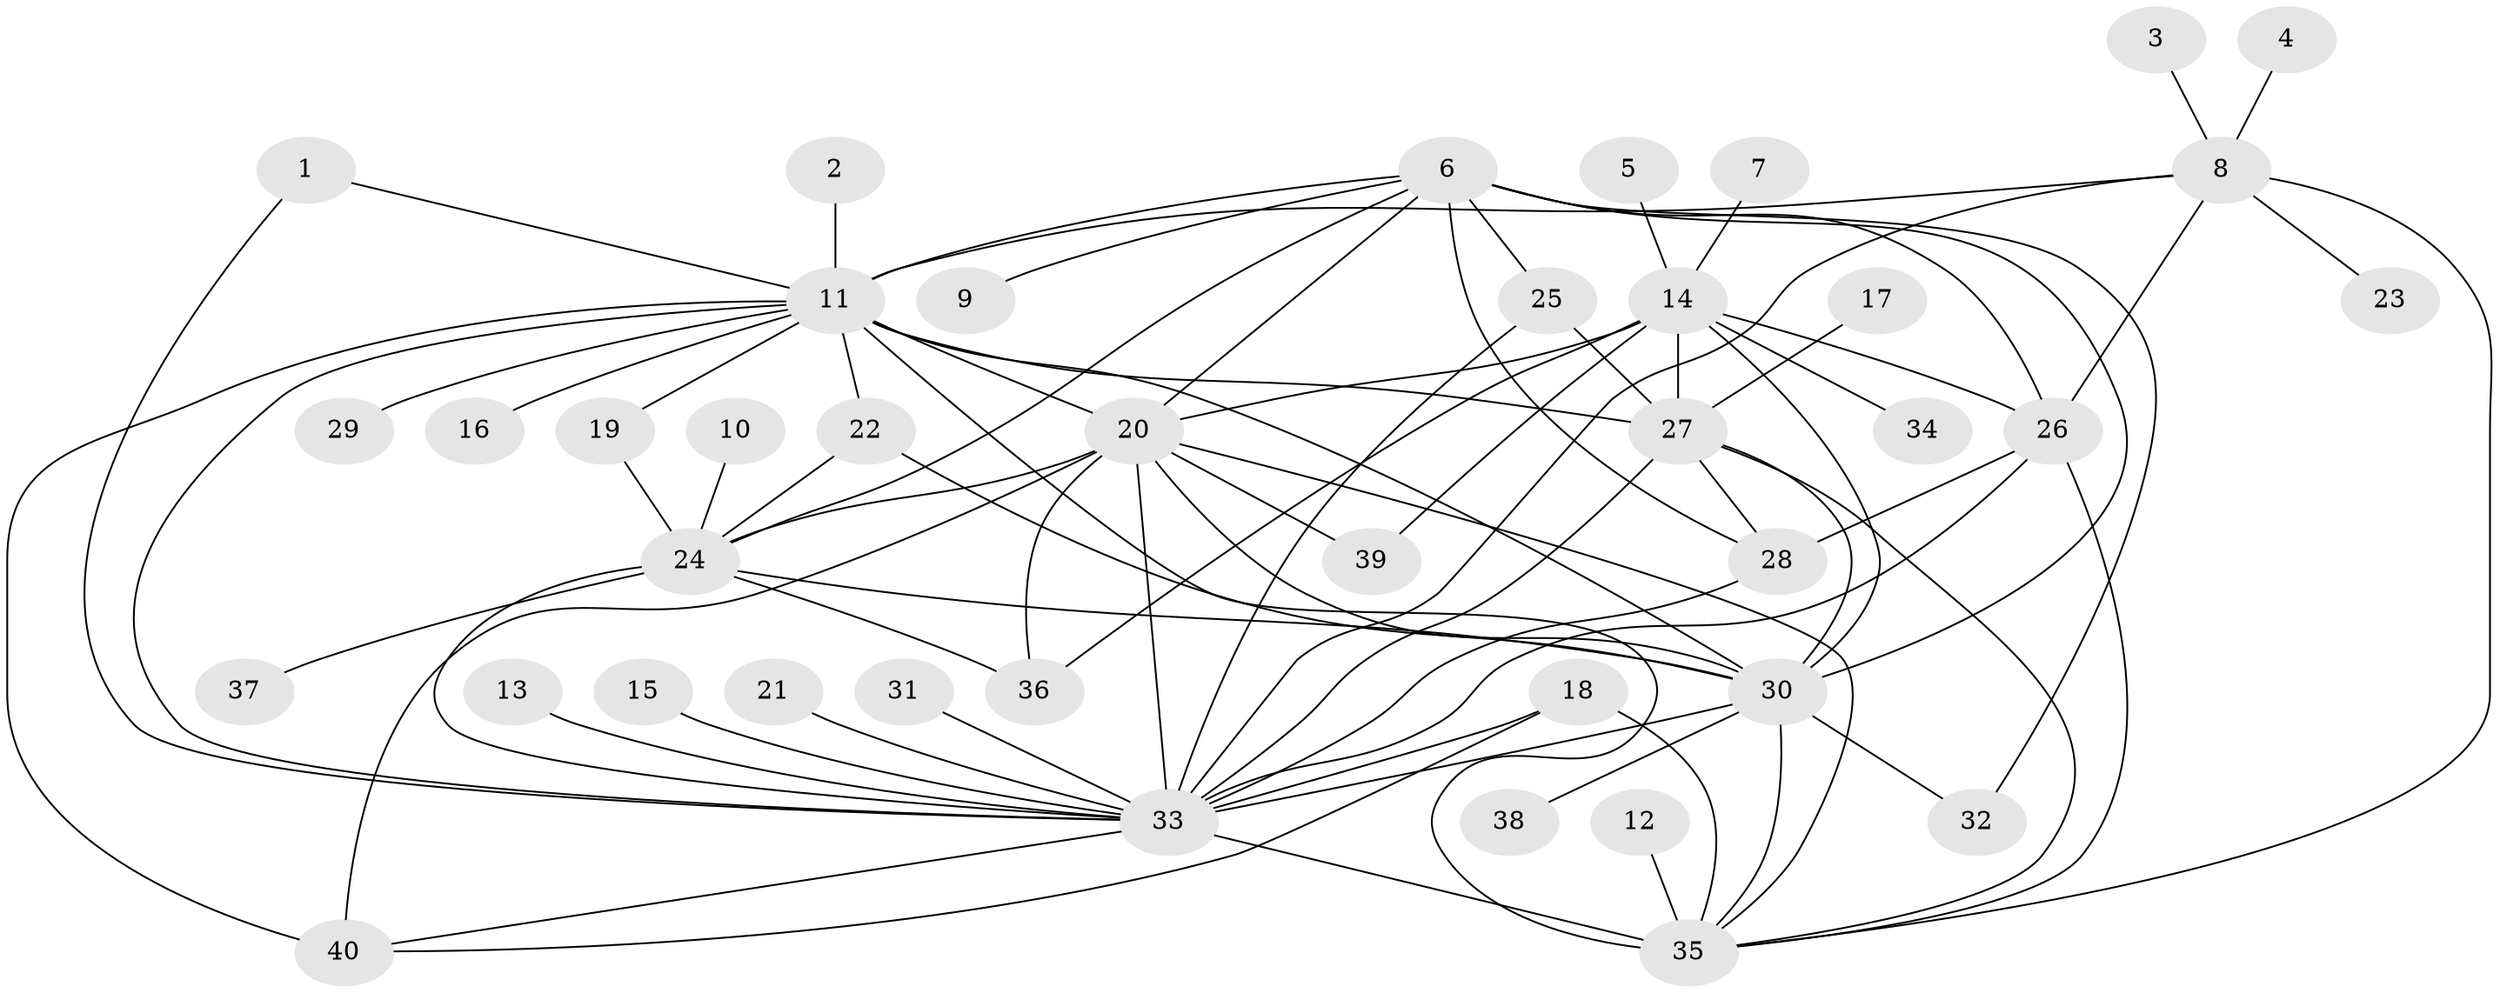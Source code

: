 // original degree distribution, {17: 0.007518796992481203, 23: 0.007518796992481203, 13: 0.015037593984962405, 1: 0.45864661654135336, 3: 0.07518796992481203, 9: 0.007518796992481203, 26: 0.007518796992481203, 7: 0.007518796992481203, 11: 0.007518796992481203, 6: 0.03007518796992481, 2: 0.2781954887218045, 4: 0.022556390977443608, 5: 0.06015037593984962, 8: 0.015037593984962405}
// Generated by graph-tools (version 1.1) at 2025/36/03/04/25 23:36:55]
// undirected, 40 vertices, 78 edges
graph export_dot {
  node [color=gray90,style=filled];
  1;
  2;
  3;
  4;
  5;
  6;
  7;
  8;
  9;
  10;
  11;
  12;
  13;
  14;
  15;
  16;
  17;
  18;
  19;
  20;
  21;
  22;
  23;
  24;
  25;
  26;
  27;
  28;
  29;
  30;
  31;
  32;
  33;
  34;
  35;
  36;
  37;
  38;
  39;
  40;
  1 -- 11 [weight=1.0];
  1 -- 33 [weight=1.0];
  2 -- 11 [weight=1.0];
  3 -- 8 [weight=1.0];
  4 -- 8 [weight=1.0];
  5 -- 14 [weight=1.0];
  6 -- 9 [weight=1.0];
  6 -- 11 [weight=1.0];
  6 -- 20 [weight=1.0];
  6 -- 24 [weight=1.0];
  6 -- 25 [weight=1.0];
  6 -- 26 [weight=1.0];
  6 -- 28 [weight=1.0];
  6 -- 30 [weight=1.0];
  6 -- 32 [weight=1.0];
  7 -- 14 [weight=1.0];
  8 -- 11 [weight=1.0];
  8 -- 23 [weight=1.0];
  8 -- 26 [weight=1.0];
  8 -- 33 [weight=1.0];
  8 -- 35 [weight=1.0];
  10 -- 24 [weight=1.0];
  11 -- 16 [weight=1.0];
  11 -- 19 [weight=1.0];
  11 -- 20 [weight=1.0];
  11 -- 22 [weight=1.0];
  11 -- 27 [weight=2.0];
  11 -- 29 [weight=1.0];
  11 -- 30 [weight=1.0];
  11 -- 33 [weight=1.0];
  11 -- 35 [weight=2.0];
  11 -- 40 [weight=2.0];
  12 -- 35 [weight=1.0];
  13 -- 33 [weight=1.0];
  14 -- 20 [weight=1.0];
  14 -- 26 [weight=1.0];
  14 -- 27 [weight=2.0];
  14 -- 30 [weight=2.0];
  14 -- 34 [weight=1.0];
  14 -- 36 [weight=1.0];
  14 -- 39 [weight=1.0];
  15 -- 33 [weight=1.0];
  17 -- 27 [weight=1.0];
  18 -- 33 [weight=1.0];
  18 -- 35 [weight=1.0];
  18 -- 40 [weight=1.0];
  19 -- 24 [weight=1.0];
  20 -- 24 [weight=2.0];
  20 -- 30 [weight=1.0];
  20 -- 33 [weight=3.0];
  20 -- 35 [weight=1.0];
  20 -- 36 [weight=1.0];
  20 -- 39 [weight=1.0];
  20 -- 40 [weight=1.0];
  21 -- 33 [weight=1.0];
  22 -- 24 [weight=1.0];
  22 -- 30 [weight=1.0];
  24 -- 30 [weight=2.0];
  24 -- 33 [weight=1.0];
  24 -- 36 [weight=2.0];
  24 -- 37 [weight=1.0];
  25 -- 27 [weight=1.0];
  25 -- 33 [weight=1.0];
  26 -- 28 [weight=1.0];
  26 -- 33 [weight=1.0];
  26 -- 35 [weight=1.0];
  27 -- 28 [weight=1.0];
  27 -- 30 [weight=1.0];
  27 -- 33 [weight=2.0];
  27 -- 35 [weight=1.0];
  28 -- 33 [weight=1.0];
  30 -- 32 [weight=1.0];
  30 -- 33 [weight=1.0];
  30 -- 35 [weight=1.0];
  30 -- 38 [weight=1.0];
  31 -- 33 [weight=1.0];
  33 -- 35 [weight=3.0];
  33 -- 40 [weight=1.0];
}
